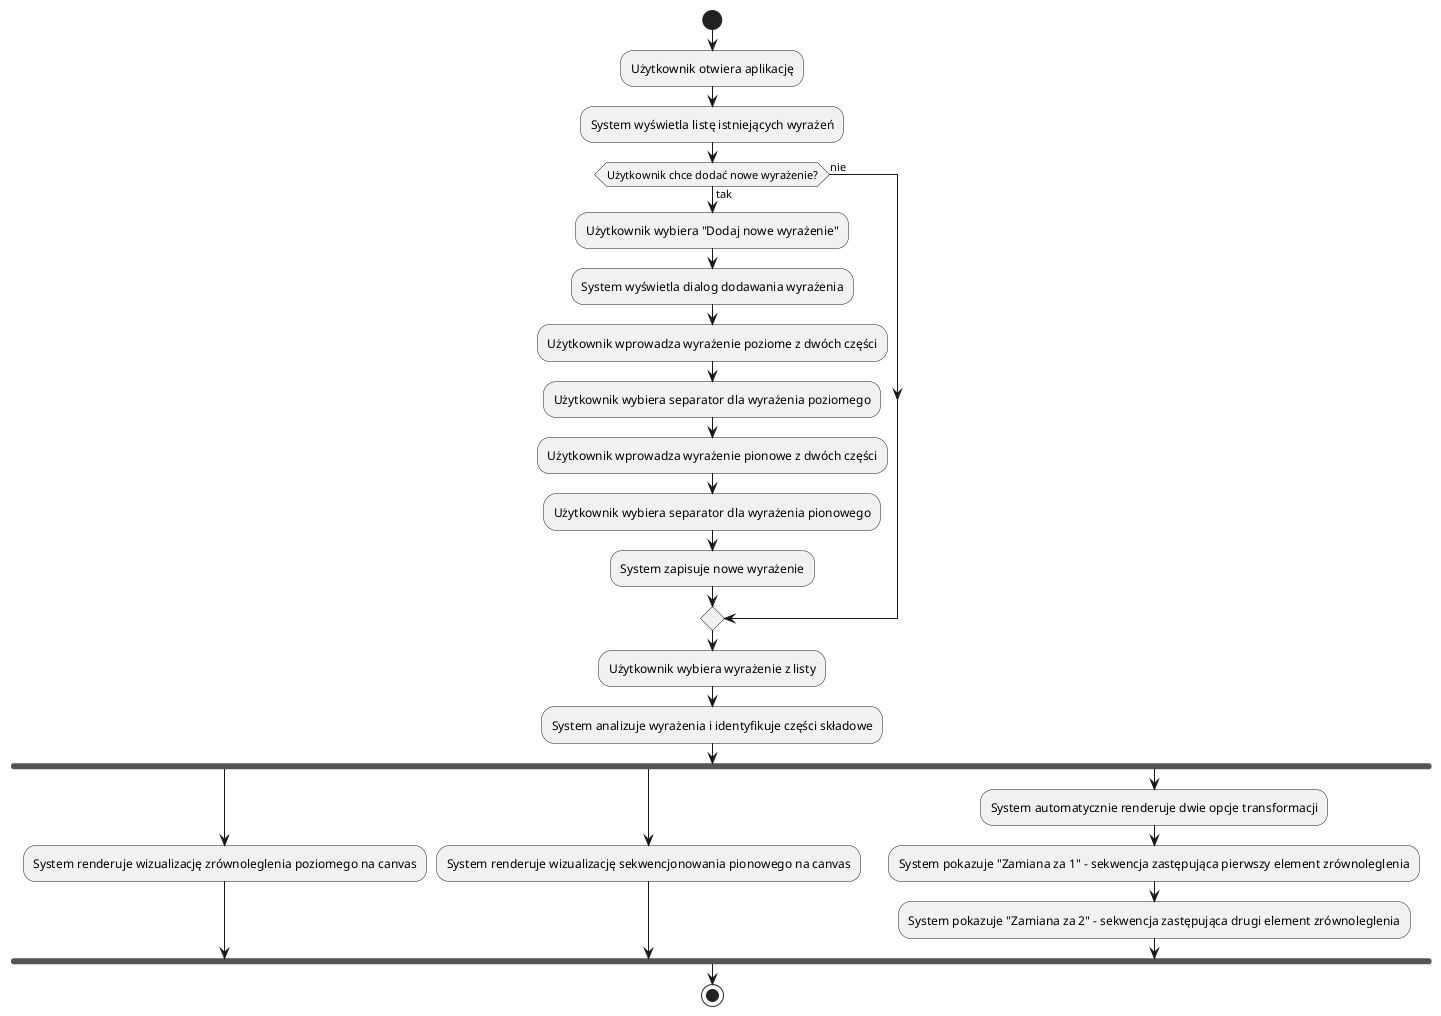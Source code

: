@startuml
start
:Użytkownik otwiera aplikację;
:System wyświetla listę istniejących wyrażeń;

if (Użytkownik chce dodać nowe wyrażenie?) then (tak)
  :Użytkownik wybiera "Dodaj nowe wyrażenie";
  :System wyświetla dialog dodawania wyrażenia;
  :Użytkownik wprowadza wyrażenie poziome z dwóch części;
  :Użytkownik wybiera separator dla wyrażenia poziomego;
  :Użytkownik wprowadza wyrażenie pionowe z dwóch części;
  :Użytkownik wybiera separator dla wyrażenia pionowego;
  :System zapisuje nowe wyrażenie;
else (nie)
endif
 
:Użytkownik wybiera wyrażenie z listy;
:System analizuje wyrażenia i identyfikuje części składowe;
fork
  :System renderuje wizualizację zrównoleglenia poziomego na canvas;
fork again
  :System renderuje wizualizację sekwencjonowania pionowego na canvas;
fork again
  :System automatycznie renderuje dwie opcje transformacji;
  :System pokazuje "Zamiana za 1" - sekwencja zastępująca pierwszy element zrównoleglenia;
  :System pokazuje "Zamiana za 2" - sekwencja zastępująca drugi element zrównoleglenia;
end fork
stop
@enduml